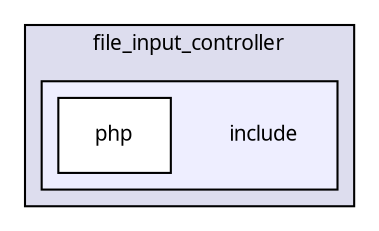 digraph "packages/file_input/packages/file_input_controller/include/" {
  compound=true
  node [ fontsize="10", fontname="FreeSans.ttf"];
  edge [ labelfontsize="10", labelfontname="FreeSans.ttf"];
  subgraph clusterdir_28e35c4243e275e0937c207119612d95 {
    graph [ bgcolor="#ddddee", pencolor="black", label="file_input_controller" fontname="FreeSans.ttf", fontsize="10", URL="dir_28e35c4243e275e0937c207119612d95.html"]
  subgraph clusterdir_813876ed17d4efa675b5cde9cb8763e4 {
    graph [ bgcolor="#eeeeff", pencolor="black", label="" URL="dir_813876ed17d4efa675b5cde9cb8763e4.html"];
    dir_813876ed17d4efa675b5cde9cb8763e4 [shape=plaintext label="include"];
    dir_3a92a5a613b47e646ddbbfd1e44be906 [shape=box label="php" color="black" fillcolor="white" style="filled" URL="dir_3a92a5a613b47e646ddbbfd1e44be906.html"];
  }
  }
}
